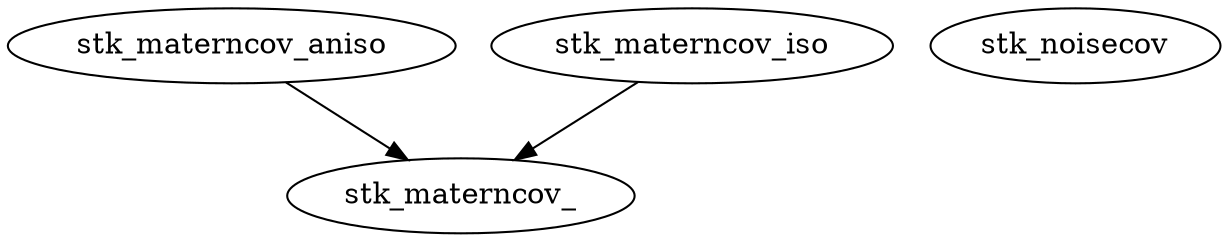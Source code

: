/* Created by mdot for Matlab */
digraph m2html {
  stk_materncov_aniso -> stk_materncov_;
  stk_materncov_iso -> stk_materncov_;

  stk_materncov_ [URL="stk_materncov_.html"];
  stk_materncov_aniso [URL="stk_materncov_aniso.html"];
  stk_materncov_iso [URL="stk_materncov_iso.html"];
  stk_noisecov [URL="stk_noisecov.html"];
}